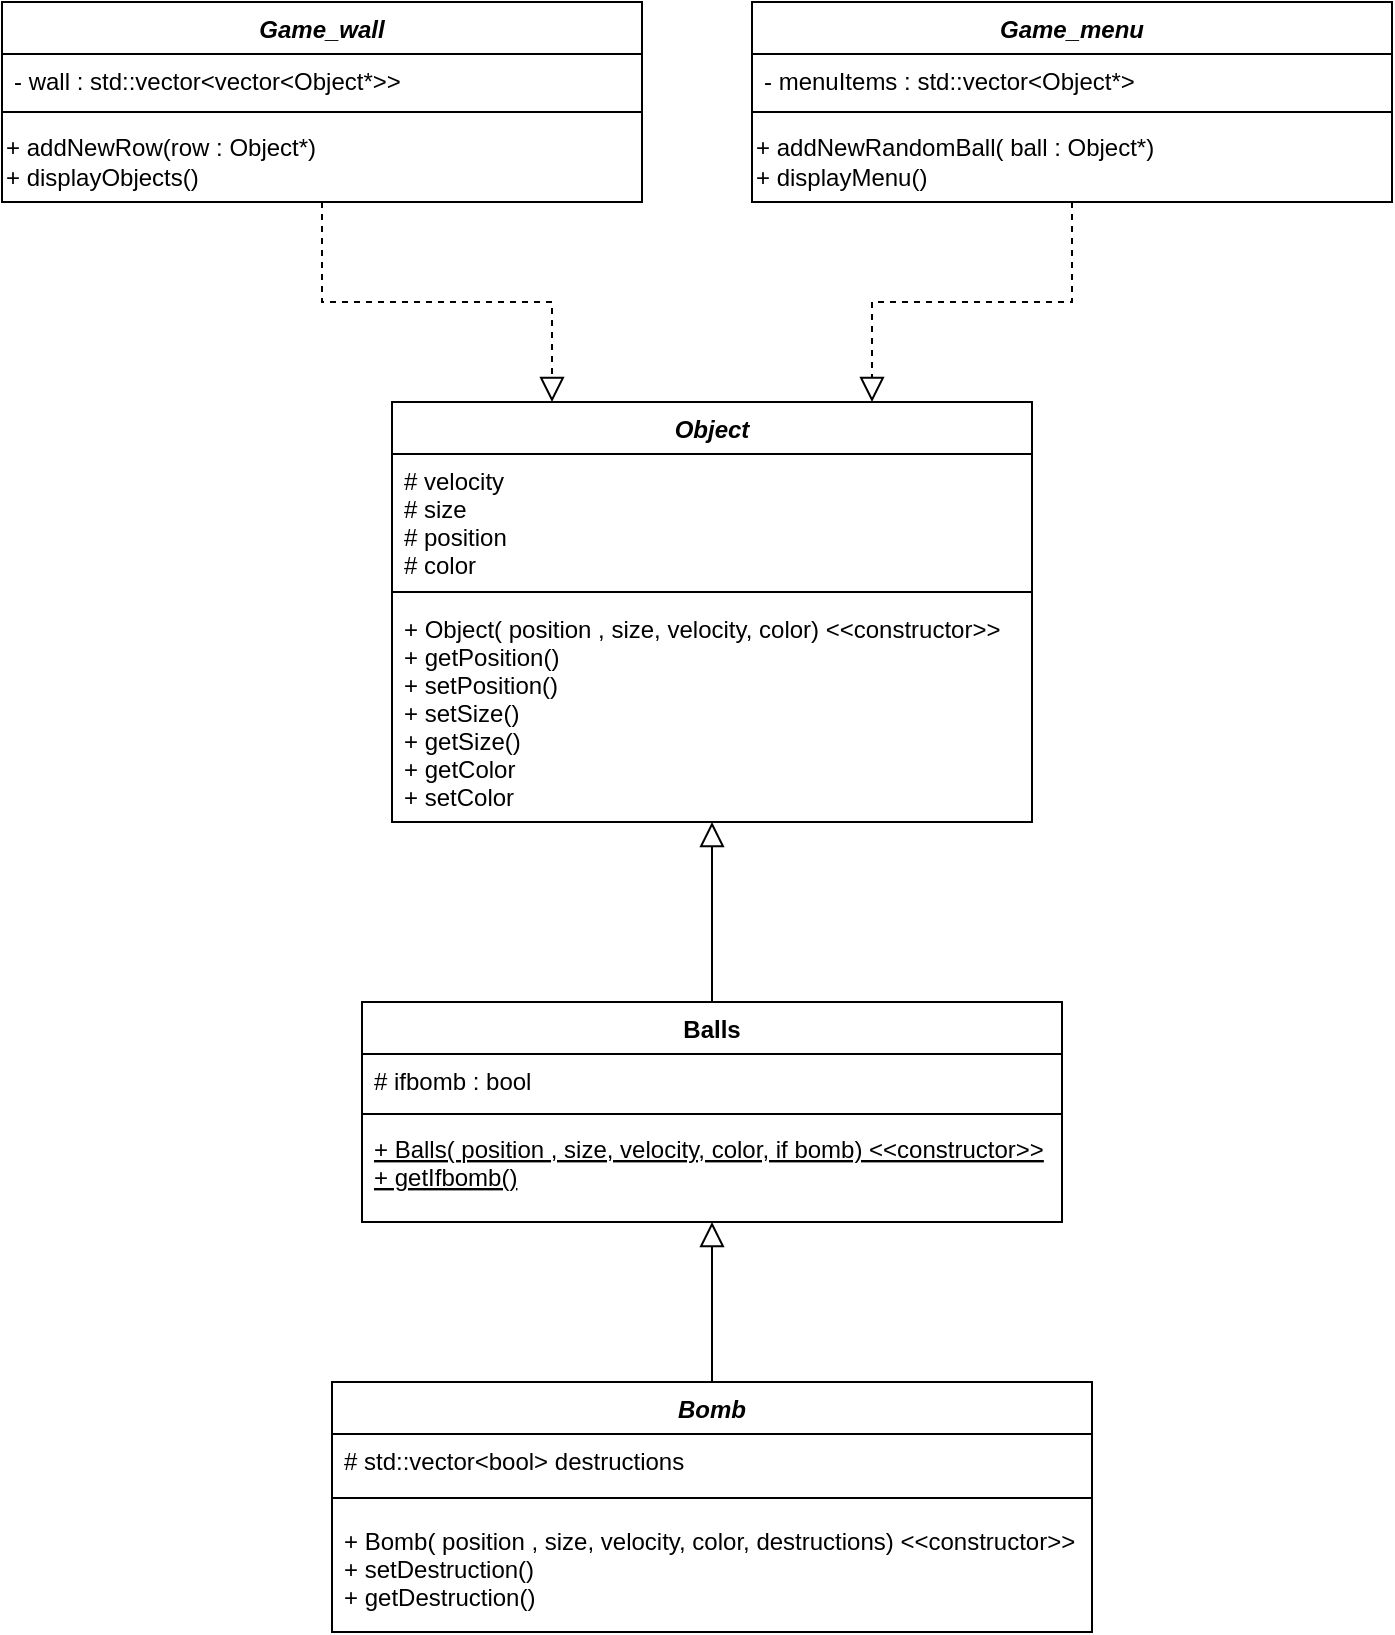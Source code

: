 <mxfile version="21.3.2" type="github">
  <diagram name="Page-1" id="essyzu-VuhMYmXGVPdtk">
    <mxGraphModel dx="1026" dy="692" grid="1" gridSize="10" guides="1" tooltips="1" connect="1" arrows="1" fold="1" page="1" pageScale="1" pageWidth="850" pageHeight="1100" math="0" shadow="0">
      <root>
        <mxCell id="0" />
        <mxCell id="1" parent="0" />
        <mxCell id="HQNaWbPbYC3aKNBjYpMQ-1" value="Object" style="swimlane;fontStyle=3;align=center;verticalAlign=top;childLayout=stackLayout;horizontal=1;startSize=26;horizontalStack=0;resizeParent=1;resizeLast=0;collapsible=1;marginBottom=0;rounded=0;shadow=0;strokeWidth=1;" parent="1" vertex="1">
          <mxGeometry x="261" y="270" width="320" height="210" as="geometry">
            <mxRectangle x="230" y="140" width="160" height="26" as="alternateBounds" />
          </mxGeometry>
        </mxCell>
        <mxCell id="HQNaWbPbYC3aKNBjYpMQ-2" value="# velocity&#xa;# size&#xa;# position&#xa;# color" style="text;align=left;verticalAlign=top;spacingLeft=4;spacingRight=4;overflow=hidden;rotatable=0;points=[[0,0.5],[1,0.5]];portConstraint=eastwest;rounded=0;shadow=0;html=0;" parent="HQNaWbPbYC3aKNBjYpMQ-1" vertex="1">
          <mxGeometry y="26" width="320" height="64" as="geometry" />
        </mxCell>
        <mxCell id="HQNaWbPbYC3aKNBjYpMQ-3" value="" style="line;html=1;strokeWidth=1;align=left;verticalAlign=middle;spacingTop=-1;spacingLeft=3;spacingRight=3;rotatable=0;labelPosition=right;points=[];portConstraint=eastwest;" parent="HQNaWbPbYC3aKNBjYpMQ-1" vertex="1">
          <mxGeometry y="90" width="320" height="10" as="geometry" />
        </mxCell>
        <mxCell id="HQNaWbPbYC3aKNBjYpMQ-4" value="+ Object( position , size, velocity, color) &lt;&lt;constructor&gt;&gt;&#xa;+ getPosition()&#xa;+ setPosition()&#xa;+ setSize()&#xa;+ getSize()&#xa;+ getColor&#xa;+ setColor&#xa;    &#xa;&#xa;" style="text;align=left;verticalAlign=top;spacingLeft=4;spacingRight=4;overflow=hidden;rotatable=0;points=[[0,0.5],[1,0.5]];portConstraint=eastwest;" parent="HQNaWbPbYC3aKNBjYpMQ-1" vertex="1">
          <mxGeometry y="100" width="320" height="110" as="geometry" />
        </mxCell>
        <mxCell id="HQNaWbPbYC3aKNBjYpMQ-5" value="Balls" style="swimlane;fontStyle=1;align=center;verticalAlign=top;childLayout=stackLayout;horizontal=1;startSize=26;horizontalStack=0;resizeParent=1;resizeLast=0;collapsible=1;marginBottom=0;rounded=0;shadow=0;strokeWidth=1;" parent="1" vertex="1">
          <mxGeometry x="246" y="570" width="350" height="110" as="geometry">
            <mxRectangle x="130" y="380" width="160" height="26" as="alternateBounds" />
          </mxGeometry>
        </mxCell>
        <mxCell id="HQNaWbPbYC3aKNBjYpMQ-6" value="# ifbomb : bool" style="text;align=left;verticalAlign=top;spacingLeft=4;spacingRight=4;overflow=hidden;rotatable=0;points=[[0,0.5],[1,0.5]];portConstraint=eastwest;rounded=0;shadow=0;html=0;" parent="HQNaWbPbYC3aKNBjYpMQ-5" vertex="1">
          <mxGeometry y="26" width="350" height="26" as="geometry" />
        </mxCell>
        <mxCell id="HQNaWbPbYC3aKNBjYpMQ-7" value="" style="line;html=1;strokeWidth=1;align=left;verticalAlign=middle;spacingTop=-1;spacingLeft=3;spacingRight=3;rotatable=0;labelPosition=right;points=[];portConstraint=eastwest;" parent="HQNaWbPbYC3aKNBjYpMQ-5" vertex="1">
          <mxGeometry y="52" width="350" height="8" as="geometry" />
        </mxCell>
        <mxCell id="HQNaWbPbYC3aKNBjYpMQ-8" value="+ Balls( position , size, velocity, color, if bomb) &lt;&lt;constructor&gt;&gt;&#xa;+ getIfbomb()" style="text;align=left;verticalAlign=top;spacingLeft=4;spacingRight=4;overflow=hidden;rotatable=0;points=[[0,0.5],[1,0.5]];portConstraint=eastwest;fontStyle=4" parent="HQNaWbPbYC3aKNBjYpMQ-5" vertex="1">
          <mxGeometry y="60" width="350" height="40" as="geometry" />
        </mxCell>
        <mxCell id="HQNaWbPbYC3aKNBjYpMQ-9" value="" style="endArrow=block;endSize=10;endFill=0;shadow=0;strokeWidth=1;rounded=0;edgeStyle=elbowEdgeStyle;elbow=vertical;exitX=0.5;exitY=0;exitDx=0;exitDy=0;" parent="1" source="HQNaWbPbYC3aKNBjYpMQ-5" target="HQNaWbPbYC3aKNBjYpMQ-1" edge="1">
          <mxGeometry width="160" relative="1" as="geometry">
            <mxPoint x="301" y="610" as="sourcePoint" />
            <mxPoint x="251" y="453" as="targetPoint" />
          </mxGeometry>
        </mxCell>
        <mxCell id="HQNaWbPbYC3aKNBjYpMQ-10" value="Bomb" style="swimlane;fontStyle=3;align=center;verticalAlign=top;childLayout=stackLayout;horizontal=1;startSize=26;horizontalStack=0;resizeParent=1;resizeLast=0;collapsible=1;marginBottom=0;rounded=0;shadow=0;strokeWidth=1;" parent="1" vertex="1">
          <mxGeometry x="231" y="760" width="380" height="125" as="geometry">
            <mxRectangle x="230" y="140" width="160" height="26" as="alternateBounds" />
          </mxGeometry>
        </mxCell>
        <mxCell id="HQNaWbPbYC3aKNBjYpMQ-11" value="# std::vector&lt;bool&gt; destructions" style="text;align=left;verticalAlign=top;spacingLeft=4;spacingRight=4;overflow=hidden;rotatable=0;points=[[0,0.5],[1,0.5]];portConstraint=eastwest;rounded=0;shadow=0;html=0;" parent="HQNaWbPbYC3aKNBjYpMQ-10" vertex="1">
          <mxGeometry y="26" width="380" height="24" as="geometry" />
        </mxCell>
        <mxCell id="HQNaWbPbYC3aKNBjYpMQ-12" value="" style="line;html=1;strokeWidth=1;align=left;verticalAlign=middle;spacingTop=-1;spacingLeft=3;spacingRight=3;rotatable=0;labelPosition=right;points=[];portConstraint=eastwest;" parent="HQNaWbPbYC3aKNBjYpMQ-10" vertex="1">
          <mxGeometry y="50" width="380" height="16" as="geometry" />
        </mxCell>
        <mxCell id="HQNaWbPbYC3aKNBjYpMQ-13" value="+ Bomb( position , size, velocity, color, destructions) &lt;&lt;constructor&gt;&gt;&#xa;+ setDestruction()&#xa;+ getDestruction()" style="text;align=left;verticalAlign=top;spacingLeft=4;spacingRight=4;overflow=hidden;rotatable=0;points=[[0,0.5],[1,0.5]];portConstraint=eastwest;" parent="HQNaWbPbYC3aKNBjYpMQ-10" vertex="1">
          <mxGeometry y="66" width="380" height="54" as="geometry" />
        </mxCell>
        <mxCell id="HQNaWbPbYC3aKNBjYpMQ-14" value="" style="endArrow=block;endSize=10;endFill=0;shadow=0;strokeWidth=1;rounded=0;edgeStyle=elbowEdgeStyle;elbow=vertical;exitX=0.5;exitY=0;exitDx=0;exitDy=0;entryX=0.5;entryY=1;entryDx=0;entryDy=0;" parent="1" source="HQNaWbPbYC3aKNBjYpMQ-10" target="HQNaWbPbYC3aKNBjYpMQ-5" edge="1">
          <mxGeometry width="160" relative="1" as="geometry">
            <mxPoint x="308.5" y="920" as="sourcePoint" />
            <mxPoint x="440" y="750" as="targetPoint" />
          </mxGeometry>
        </mxCell>
        <mxCell id="HQNaWbPbYC3aKNBjYpMQ-15" value="Game_wall" style="swimlane;fontStyle=3;align=center;verticalAlign=top;childLayout=stackLayout;horizontal=1;startSize=26;horizontalStack=0;resizeParent=1;resizeLast=0;collapsible=1;marginBottom=0;rounded=0;shadow=0;strokeWidth=1;" parent="1" vertex="1">
          <mxGeometry x="66" y="70" width="320" height="100" as="geometry">
            <mxRectangle x="230" y="140" width="160" height="26" as="alternateBounds" />
          </mxGeometry>
        </mxCell>
        <mxCell id="HQNaWbPbYC3aKNBjYpMQ-16" value="- wall : std::vector&lt;vector&lt;Object*&gt;&gt; " style="text;align=left;verticalAlign=top;spacingLeft=4;spacingRight=4;overflow=hidden;rotatable=0;points=[[0,0.5],[1,0.5]];portConstraint=eastwest;rounded=0;shadow=0;html=0;" parent="HQNaWbPbYC3aKNBjYpMQ-15" vertex="1">
          <mxGeometry y="26" width="320" height="24" as="geometry" />
        </mxCell>
        <mxCell id="HQNaWbPbYC3aKNBjYpMQ-17" value="" style="line;html=1;strokeWidth=1;align=left;verticalAlign=middle;spacingTop=-1;spacingLeft=3;spacingRight=3;rotatable=0;labelPosition=right;points=[];portConstraint=eastwest;" parent="HQNaWbPbYC3aKNBjYpMQ-15" vertex="1">
          <mxGeometry y="50" width="320" height="10" as="geometry" />
        </mxCell>
        <mxCell id="HQNaWbPbYC3aKNBjYpMQ-18" value="+ addNewRow(row : Object*)&lt;br&gt;+ displayObjects()" style="text;html=1;align=left;verticalAlign=middle;resizable=0;points=[];autosize=1;strokeColor=none;fillColor=none;" parent="HQNaWbPbYC3aKNBjYpMQ-15" vertex="1">
          <mxGeometry y="60" width="320" height="40" as="geometry" />
        </mxCell>
        <mxCell id="HQNaWbPbYC3aKNBjYpMQ-19" value="" style="endArrow=block;endSize=10;endFill=0;shadow=0;strokeWidth=1;rounded=0;edgeStyle=elbowEdgeStyle;elbow=vertical;entryX=0.25;entryY=0;entryDx=0;entryDy=0;dashed=1;" parent="1" source="HQNaWbPbYC3aKNBjYpMQ-18" target="HQNaWbPbYC3aKNBjYpMQ-1" edge="1">
          <mxGeometry width="160" relative="1" as="geometry">
            <mxPoint x="616" y="280" as="sourcePoint" />
            <mxPoint x="436" y="160" as="targetPoint" />
          </mxGeometry>
        </mxCell>
        <mxCell id="HQNaWbPbYC3aKNBjYpMQ-20" value="Game_menu" style="swimlane;fontStyle=3;align=center;verticalAlign=top;childLayout=stackLayout;horizontal=1;startSize=26;horizontalStack=0;resizeParent=1;resizeLast=0;collapsible=1;marginBottom=0;rounded=0;shadow=0;strokeWidth=1;" parent="1" vertex="1">
          <mxGeometry x="441" y="70" width="320" height="100" as="geometry">
            <mxRectangle x="230" y="140" width="160" height="26" as="alternateBounds" />
          </mxGeometry>
        </mxCell>
        <mxCell id="HQNaWbPbYC3aKNBjYpMQ-21" value="- menuItems : std::vector&lt;Object*&gt;" style="text;align=left;verticalAlign=top;spacingLeft=4;spacingRight=4;overflow=hidden;rotatable=0;points=[[0,0.5],[1,0.5]];portConstraint=eastwest;rounded=0;shadow=0;html=0;" parent="HQNaWbPbYC3aKNBjYpMQ-20" vertex="1">
          <mxGeometry y="26" width="320" height="24" as="geometry" />
        </mxCell>
        <mxCell id="HQNaWbPbYC3aKNBjYpMQ-22" value="" style="line;html=1;strokeWidth=1;align=left;verticalAlign=middle;spacingTop=-1;spacingLeft=3;spacingRight=3;rotatable=0;labelPosition=right;points=[];portConstraint=eastwest;" parent="HQNaWbPbYC3aKNBjYpMQ-20" vertex="1">
          <mxGeometry y="50" width="320" height="10" as="geometry" />
        </mxCell>
        <mxCell id="HQNaWbPbYC3aKNBjYpMQ-23" value="+ addNewRandomBall( ball : Object*)&lt;br&gt;+ displayMenu()" style="text;html=1;align=left;verticalAlign=middle;resizable=0;points=[];autosize=1;strokeColor=none;fillColor=none;" parent="HQNaWbPbYC3aKNBjYpMQ-20" vertex="1">
          <mxGeometry y="60" width="320" height="40" as="geometry" />
        </mxCell>
        <mxCell id="HQNaWbPbYC3aKNBjYpMQ-24" value="" style="endArrow=block;endSize=10;endFill=0;shadow=0;strokeWidth=1;rounded=0;edgeStyle=elbowEdgeStyle;elbow=vertical;entryX=0.75;entryY=0;entryDx=0;entryDy=0;dashed=1;" parent="1" source="HQNaWbPbYC3aKNBjYpMQ-23" target="HQNaWbPbYC3aKNBjYpMQ-1" edge="1">
          <mxGeometry width="160" relative="1" as="geometry">
            <mxPoint x="296" y="160" as="sourcePoint" />
            <mxPoint x="536" y="260" as="targetPoint" />
          </mxGeometry>
        </mxCell>
      </root>
    </mxGraphModel>
  </diagram>
</mxfile>
